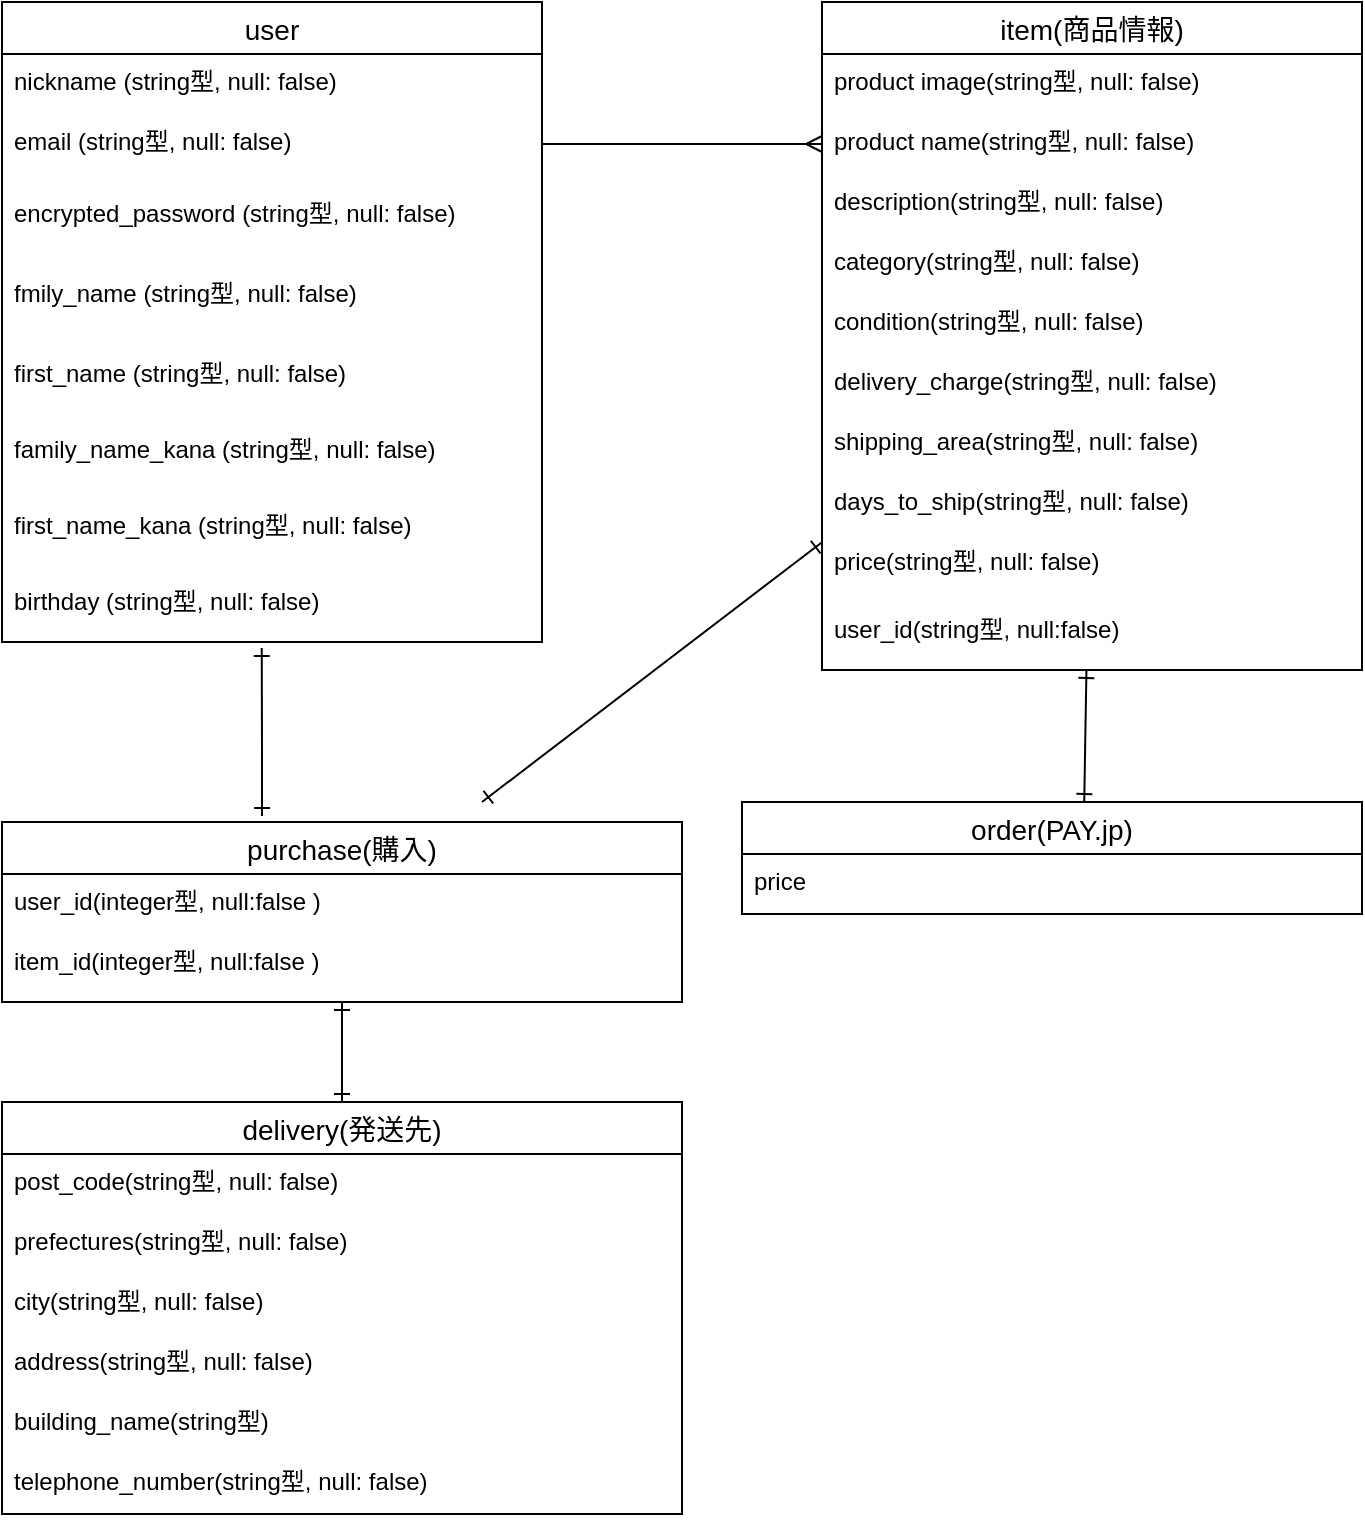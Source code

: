 <mxfile>
    <diagram id="fpqo6dmGbTM058PHZ_Ha" name="ページ1">
        <mxGraphModel dx="800" dy="860" grid="1" gridSize="10" guides="1" tooltips="1" connect="1" arrows="1" fold="1" page="1" pageScale="1" pageWidth="827" pageHeight="1169" math="0" shadow="0">
            <root>
                <mxCell id="0"/>
                <mxCell id="1" parent="0"/>
                <mxCell id="66" style="edgeStyle=none;html=1;endArrow=ERone;endFill=0;startArrow=ERone;startFill=0;exitX=0.481;exitY=1.088;exitDx=0;exitDy=0;exitPerimeter=0;" parent="1" source="47" edge="1">
                    <mxGeometry relative="1" as="geometry">
                        <mxPoint x="160" y="427" as="targetPoint"/>
                        <Array as="points">
                            <mxPoint x="160" y="390"/>
                        </Array>
                    </mxGeometry>
                </mxCell>
                <mxCell id="2" value="user" style="swimlane;fontStyle=0;childLayout=stackLayout;horizontal=1;startSize=26;horizontalStack=0;resizeParent=1;resizeParentMax=0;resizeLast=0;collapsible=1;marginBottom=0;align=center;fontSize=14;" parent="1" vertex="1">
                    <mxGeometry x="30" y="20" width="270" height="320" as="geometry"/>
                </mxCell>
                <mxCell id="20" value="nickname (string型, null: false)" style="text;strokeColor=none;fillColor=none;spacingLeft=4;spacingRight=4;overflow=hidden;rotatable=0;points=[[0,0.5],[1,0.5]];portConstraint=eastwest;fontSize=12;" parent="2" vertex="1">
                    <mxGeometry y="26" width="270" height="30" as="geometry"/>
                </mxCell>
                <mxCell id="3" value="email (string型, null: false)" style="text;strokeColor=none;fillColor=none;spacingLeft=4;spacingRight=4;overflow=hidden;rotatable=0;points=[[0,0.5],[1,0.5]];portConstraint=eastwest;fontSize=12;" parent="2" vertex="1">
                    <mxGeometry y="56" width="270" height="36" as="geometry"/>
                </mxCell>
                <mxCell id="4" value="encrypted_password (string型, null: false)" style="text;strokeColor=none;fillColor=none;spacingLeft=4;spacingRight=4;overflow=hidden;rotatable=0;points=[[0,0.5],[1,0.5]];portConstraint=eastwest;fontSize=12;" parent="2" vertex="1">
                    <mxGeometry y="92" width="270" height="40" as="geometry"/>
                </mxCell>
                <mxCell id="44" value="fmily_name (string型, null: false)" style="text;strokeColor=none;fillColor=none;spacingLeft=4;spacingRight=4;overflow=hidden;rotatable=0;points=[[0,0.5],[1,0.5]];portConstraint=eastwest;fontSize=12;" parent="2" vertex="1">
                    <mxGeometry y="132" width="270" height="40" as="geometry"/>
                </mxCell>
                <mxCell id="38" value="first_name (string型, null: false)" style="text;strokeColor=none;fillColor=none;spacingLeft=4;spacingRight=4;overflow=hidden;rotatable=0;points=[[0,0.5],[1,0.5]];portConstraint=eastwest;fontSize=12;" parent="2" vertex="1">
                    <mxGeometry y="172" width="270" height="38" as="geometry"/>
                </mxCell>
                <mxCell id="45" value="family_name_kana (string型, null: false)" style="text;strokeColor=none;fillColor=none;spacingLeft=4;spacingRight=4;overflow=hidden;rotatable=0;points=[[0,0.5],[1,0.5]];portConstraint=eastwest;fontSize=12;" parent="2" vertex="1">
                    <mxGeometry y="210" width="270" height="38" as="geometry"/>
                </mxCell>
                <mxCell id="46" value="first_name_kana (string型, null: false)" style="text;strokeColor=none;fillColor=none;spacingLeft=4;spacingRight=4;overflow=hidden;rotatable=0;points=[[0,0.5],[1,0.5]];portConstraint=eastwest;fontSize=12;" parent="2" vertex="1">
                    <mxGeometry y="248" width="270" height="38" as="geometry"/>
                </mxCell>
                <mxCell id="47" value="birthday (string型, null: false)" style="text;strokeColor=none;fillColor=none;spacingLeft=4;spacingRight=4;overflow=hidden;rotatable=0;points=[[0,0.5],[1,0.5]];portConstraint=eastwest;fontSize=12;" parent="2" vertex="1">
                    <mxGeometry y="286" width="270" height="34" as="geometry"/>
                </mxCell>
                <mxCell id="81" style="edgeStyle=none;html=1;startArrow=ERone;startFill=0;endArrow=ERone;endFill=0;" parent="1" source="22" edge="1">
                    <mxGeometry relative="1" as="geometry">
                        <mxPoint x="270" y="420" as="targetPoint"/>
                    </mxGeometry>
                </mxCell>
                <mxCell id="82" style="edgeStyle=none;html=1;entryX=0.552;entryY=0;entryDx=0;entryDy=0;entryPerimeter=0;startArrow=ERone;startFill=0;endArrow=ERone;endFill=0;" parent="1" source="22" target="31" edge="1">
                    <mxGeometry relative="1" as="geometry"/>
                </mxCell>
                <mxCell id="22" value="item(商品情報)" style="swimlane;fontStyle=0;childLayout=stackLayout;horizontal=1;startSize=26;horizontalStack=0;resizeParent=1;resizeParentMax=0;resizeLast=0;collapsible=1;marginBottom=0;align=center;fontSize=14;" parent="1" vertex="1">
                    <mxGeometry x="440" y="20" width="270" height="334" as="geometry">
                        <mxRectangle x="440" y="20" width="100" height="26" as="alternateBounds"/>
                    </mxGeometry>
                </mxCell>
                <mxCell id="23" value="product image(string型, null: false)" style="text;strokeColor=none;fillColor=none;spacingLeft=4;spacingRight=4;overflow=hidden;rotatable=0;points=[[0,0.5],[1,0.5]];portConstraint=eastwest;fontSize=12;" parent="22" vertex="1">
                    <mxGeometry y="26" width="270" height="30" as="geometry"/>
                </mxCell>
                <mxCell id="24" value="product name(string型, null: false)" style="text;strokeColor=none;fillColor=none;spacingLeft=4;spacingRight=4;overflow=hidden;rotatable=0;points=[[0,0.5],[1,0.5]];portConstraint=eastwest;fontSize=12;" parent="22" vertex="1">
                    <mxGeometry y="56" width="270" height="30" as="geometry"/>
                </mxCell>
                <mxCell id="25" value="description(string型, null: false)" style="text;strokeColor=none;fillColor=none;spacingLeft=4;spacingRight=4;overflow=hidden;rotatable=0;points=[[0,0.5],[1,0.5]];portConstraint=eastwest;fontSize=12;" parent="22" vertex="1">
                    <mxGeometry y="86" width="270" height="30" as="geometry"/>
                </mxCell>
                <mxCell id="48" value="category(string型, null: false)" style="text;strokeColor=none;fillColor=none;spacingLeft=4;spacingRight=4;overflow=hidden;rotatable=0;points=[[0,0.5],[1,0.5]];portConstraint=eastwest;fontSize=12;" parent="22" vertex="1">
                    <mxGeometry y="116" width="270" height="30" as="geometry"/>
                </mxCell>
                <mxCell id="49" value="condition(string型, null: false)" style="text;strokeColor=none;fillColor=none;spacingLeft=4;spacingRight=4;overflow=hidden;rotatable=0;points=[[0,0.5],[1,0.5]];portConstraint=eastwest;fontSize=12;" parent="22" vertex="1">
                    <mxGeometry y="146" width="270" height="30" as="geometry"/>
                </mxCell>
                <mxCell id="69" value="delivery_charge(string型, null: false)" style="text;strokeColor=none;fillColor=none;spacingLeft=4;spacingRight=4;overflow=hidden;rotatable=0;points=[[0,0.5],[1,0.5]];portConstraint=eastwest;fontSize=12;" parent="22" vertex="1">
                    <mxGeometry y="176" width="270" height="30" as="geometry"/>
                </mxCell>
                <mxCell id="51" value="shipping_area(string型, null: false)" style="text;strokeColor=none;fillColor=none;spacingLeft=4;spacingRight=4;overflow=hidden;rotatable=0;points=[[0,0.5],[1,0.5]];portConstraint=eastwest;fontSize=12;" parent="22" vertex="1">
                    <mxGeometry y="206" width="270" height="30" as="geometry"/>
                </mxCell>
                <mxCell id="80" value="days_to_ship(string型, null: false)" style="text;strokeColor=none;fillColor=none;spacingLeft=4;spacingRight=4;overflow=hidden;rotatable=0;points=[[0,0.5],[1,0.5]];portConstraint=eastwest;fontSize=12;" parent="22" vertex="1">
                    <mxGeometry y="236" width="270" height="30" as="geometry"/>
                </mxCell>
                <mxCell id="53" value="price(string型, null: false)" style="text;strokeColor=none;fillColor=none;spacingLeft=4;spacingRight=4;overflow=hidden;rotatable=0;points=[[0,0.5],[1,0.5]];portConstraint=eastwest;fontSize=12;" parent="22" vertex="1">
                    <mxGeometry y="266" width="270" height="34" as="geometry"/>
                </mxCell>
                <mxCell id="67" value="user_id(string型, null:false)" style="text;strokeColor=none;fillColor=none;spacingLeft=4;spacingRight=4;overflow=hidden;rotatable=0;points=[[0,0.5],[1,0.5]];portConstraint=eastwest;fontSize=12;" parent="22" vertex="1">
                    <mxGeometry y="300" width="270" height="34" as="geometry"/>
                </mxCell>
                <mxCell id="26" value="delivery(発送先)" style="swimlane;fontStyle=0;childLayout=stackLayout;horizontal=1;startSize=26;horizontalStack=0;resizeParent=1;resizeParentMax=0;resizeLast=0;collapsible=1;marginBottom=0;align=center;fontSize=14;" parent="1" vertex="1">
                    <mxGeometry x="30" y="570" width="340" height="206" as="geometry"/>
                </mxCell>
                <mxCell id="27" value="post_code(string型, null: false)" style="text;strokeColor=none;fillColor=none;spacingLeft=4;spacingRight=4;overflow=hidden;rotatable=0;points=[[0,0.5],[1,0.5]];portConstraint=eastwest;fontSize=12;" parent="26" vertex="1">
                    <mxGeometry y="26" width="340" height="30" as="geometry"/>
                </mxCell>
                <mxCell id="28" value="prefectures(string型, null: false)" style="text;strokeColor=none;fillColor=none;spacingLeft=4;spacingRight=4;overflow=hidden;rotatable=0;points=[[0,0.5],[1,0.5]];portConstraint=eastwest;fontSize=12;" parent="26" vertex="1">
                    <mxGeometry y="56" width="340" height="30" as="geometry"/>
                </mxCell>
                <mxCell id="29" value="city(string型, null: false)" style="text;strokeColor=none;fillColor=none;spacingLeft=4;spacingRight=4;overflow=hidden;rotatable=0;points=[[0,0.5],[1,0.5]];portConstraint=eastwest;fontSize=12;" parent="26" vertex="1">
                    <mxGeometry y="86" width="340" height="30" as="geometry"/>
                </mxCell>
                <mxCell id="54" value="address(string型, null: false)" style="text;strokeColor=none;fillColor=none;spacingLeft=4;spacingRight=4;overflow=hidden;rotatable=0;points=[[0,0.5],[1,0.5]];portConstraint=eastwest;fontSize=12;" parent="26" vertex="1">
                    <mxGeometry y="116" width="340" height="30" as="geometry"/>
                </mxCell>
                <mxCell id="55" value="building_name(string型)" style="text;strokeColor=none;fillColor=none;spacingLeft=4;spacingRight=4;overflow=hidden;rotatable=0;points=[[0,0.5],[1,0.5]];portConstraint=eastwest;fontSize=12;" parent="26" vertex="1">
                    <mxGeometry y="146" width="340" height="30" as="geometry"/>
                </mxCell>
                <mxCell id="56" value="telephone_number(string型, null: false)" style="text;strokeColor=none;fillColor=none;spacingLeft=4;spacingRight=4;overflow=hidden;rotatable=0;points=[[0,0.5],[1,0.5]];portConstraint=eastwest;fontSize=12;" parent="26" vertex="1">
                    <mxGeometry y="176" width="340" height="30" as="geometry"/>
                </mxCell>
                <mxCell id="30" style="edgeStyle=none;html=1;entryX=0;entryY=0.5;entryDx=0;entryDy=0;endArrow=ERmany;endFill=0;" parent="1" target="24" edge="1">
                    <mxGeometry relative="1" as="geometry">
                        <mxPoint x="300" y="91" as="sourcePoint"/>
                    </mxGeometry>
                </mxCell>
                <mxCell id="31" value="order(PAY.jp)" style="swimlane;fontStyle=0;childLayout=stackLayout;horizontal=1;startSize=26;horizontalStack=0;resizeParent=1;resizeParentMax=0;resizeLast=0;collapsible=1;marginBottom=0;align=center;fontSize=14;" parent="1" vertex="1">
                    <mxGeometry x="400" y="420" width="310" height="56" as="geometry"/>
                </mxCell>
                <mxCell id="32" value="price" style="text;strokeColor=none;fillColor=none;spacingLeft=4;spacingRight=4;overflow=hidden;rotatable=0;points=[[0,0.5],[1,0.5]];portConstraint=eastwest;fontSize=12;" parent="31" vertex="1">
                    <mxGeometry y="26" width="310" height="30" as="geometry"/>
                </mxCell>
                <mxCell id="71" value="purchase(購入)" style="swimlane;fontStyle=0;childLayout=stackLayout;horizontal=1;startSize=26;horizontalStack=0;resizeParent=1;resizeParentMax=0;resizeLast=0;collapsible=1;marginBottom=0;align=center;fontSize=14;" parent="1" vertex="1">
                    <mxGeometry x="30" y="430" width="340" height="90" as="geometry"/>
                </mxCell>
                <mxCell id="74" value="user_id(integer型, null:false )" style="text;strokeColor=none;fillColor=none;spacingLeft=4;spacingRight=4;overflow=hidden;rotatable=0;points=[[0,0.5],[1,0.5]];portConstraint=eastwest;fontSize=12;" parent="71" vertex="1">
                    <mxGeometry y="26" width="340" height="30" as="geometry"/>
                </mxCell>
                <mxCell id="77" value="item_id(integer型, null:false )" style="text;strokeColor=none;fillColor=none;spacingLeft=4;spacingRight=4;overflow=hidden;rotatable=0;points=[[0,0.5],[1,0.5]];portConstraint=eastwest;fontSize=12;" parent="71" vertex="1">
                    <mxGeometry y="56" width="340" height="34" as="geometry"/>
                </mxCell>
                <mxCell id="78" style="edgeStyle=none;html=1;startArrow=ERone;startFill=0;endArrow=ERone;endFill=0;" parent="1" source="77" target="26" edge="1">
                    <mxGeometry relative="1" as="geometry"/>
                </mxCell>
            </root>
        </mxGraphModel>
    </diagram>
</mxfile>